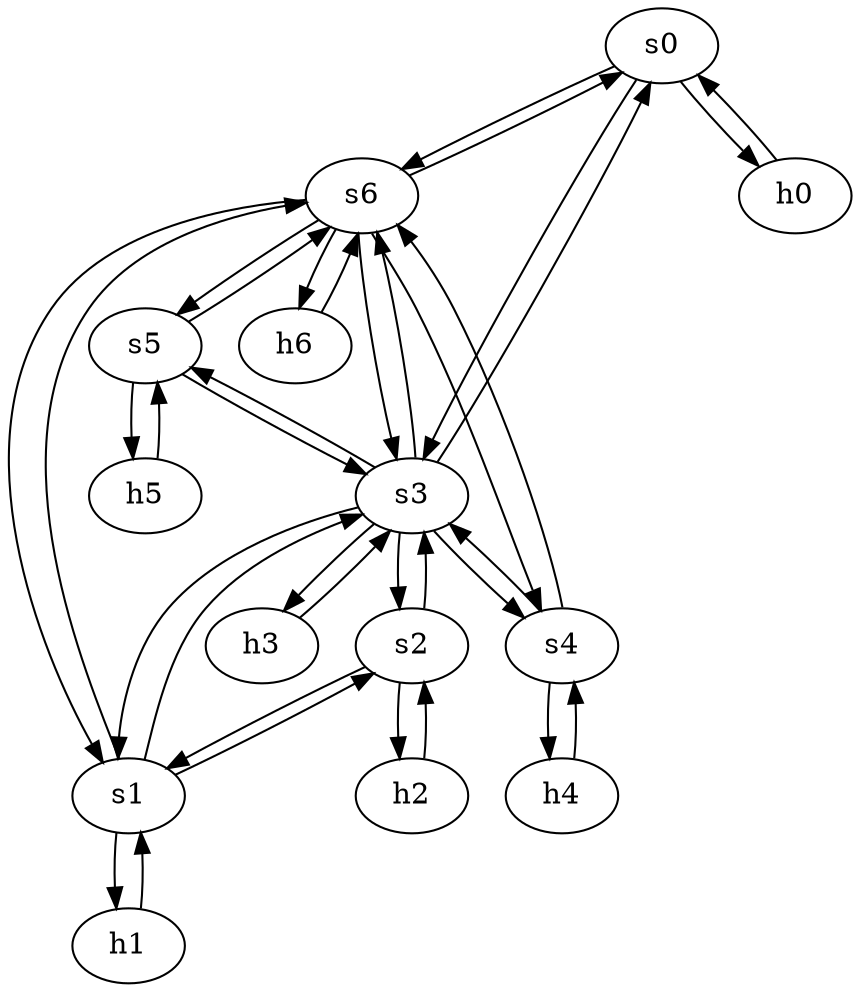 strict digraph Heanet {
	s0	 [id=0,
		type=switch];
	s6	 [id=6,
		type=switch];
	s0 -> s6	 [capacity="1Gbps",
		cost=1,
		dst_port=2,
		src_port=3];
	s3	 [id=3,
		type=switch];
	s0 -> s3	 [capacity="1Gbps",
		cost=1,
		dst_port=2,
		src_port=2];
	h0	 [ip="111.0.0.0",
		mac="00:00:00:00:0:0",
		type=host];
	s0 -> h0	 [capacity="1Gbps",
		cost=1,
		dst_port=1,
		src_port=1];
	h2	 [ip="111.0.2.2",
		mac="00:00:00:00:2:2",
		type=host];
	s2	 [id=2,
		type=switch];
	h2 -> s2	 [capacity="1Gbps",
		cost=1,
		dst_port=1,
		src_port=1];
	s2 -> h2	 [capacity="1Gbps",
		cost=1,
		dst_port=1,
		src_port=1];
	s1	 [id=1,
		type=switch];
	s2 -> s1	 [capacity="1Gbps",
		cost=1,
		dst_port=2,
		src_port=2];
	s2 -> s3	 [capacity="1Gbps",
		cost=1,
		dst_port=4,
		src_port=3];
	h0 -> s0	 [capacity="1Gbps",
		cost=1,
		dst_port=1,
		src_port=1];
	h1	 [ip="111.0.1.1",
		mac="00:00:00:00:1:1",
		type=host];
	h1 -> s1	 [capacity="1Gbps",
		cost=1,
		dst_port=1,
		src_port=1];
	h6	 [ip="111.0.6.6",
		mac="00:00:00:00:6:6",
		type=host];
	h6 -> s6	 [capacity="1Gbps",
		cost=1,
		dst_port=1,
		src_port=1];
	s4	 [id=4,
		type=switch];
	s6 -> s4	 [capacity="1Gbps",
		cost=1,
		dst_port=3,
		src_port=6];
	s5	 [id=5,
		type=switch];
	s6 -> s5	 [capacity="1Gbps",
		cost=1,
		dst_port=4,
		src_port=7];
	s6 -> h6	 [capacity="1Gbps",
		cost=1,
		dst_port=1,
		src_port=1];
	s6 -> s0	 [capacity="1Gbps",
		cost=1,
		dst_port=3,
		src_port=2];
	s6 -> s1	 [capacity="1Gbps",
		cost=1,
		dst_port=4,
		src_port=3];
	s6 -> s3	 [capacity="1Gbps",
		cost=1,
		dst_port=9,
		src_port=5];
	h4	 [ip="111.0.4.4",
		mac="00:00:00:00:4:4",
		type=host];
	h4 -> s4	 [capacity="1Gbps",
		cost=1,
		dst_port=1,
		src_port=1];
	s4 -> h4	 [capacity="1Gbps",
		cost=1,
		dst_port=1,
		src_port=1];
	s4 -> s6	 [capacity="1Gbps",
		cost=1,
		dst_port=6,
		src_port=3];
	s4 -> s3	 [capacity="1Gbps",
		cost=1,
		dst_port=5,
		src_port=2];
	s3 -> s4	 [capacity="1Gbps",
		cost=1,
		dst_port=2,
		src_port=5];
	s3 -> s6	 [capacity="1Gbps",
		cost=1,
		dst_port=5,
		src_port=9];
	h3	 [ip="111.0.3.3",
		mac="00:00:00:00:3:3",
		type=host];
	s3 -> h3	 [capacity="1Gbps",
		cost=1,
		dst_port=1,
		src_port=1];
	s3 -> s5	 [capacity="1Gbps",
		cost=1,
		dst_port=3,
		src_port=7];
	s3 -> s2	 [capacity="1Gbps",
		cost=1,
		dst_port=3,
		src_port=4];
	s3 -> s0	 [capacity="1Gbps",
		cost=1,
		dst_port=2,
		src_port=2];
	s3 -> s1	 [capacity="1Gbps",
		cost=1,
		dst_port=3,
		src_port=3];
	s5 -> s6	 [capacity="1Gbps",
		cost=1,
		dst_port=7,
		src_port=4];
	h5	 [ip="111.0.5.5",
		mac="00:00:00:00:5:5",
		type=host];
	s5 -> h5	 [capacity="1Gbps",
		cost=1,
		dst_port=1,
		src_port=1];
	s5 -> s3	 [capacity="1Gbps",
		cost=1,
		dst_port=7,
		src_port=3];
	h3 -> s3	 [capacity="1Gbps",
		cost=1,
		dst_port=1,
		src_port=1];
	h5 -> s5	 [capacity="1Gbps",
		cost=1,
		dst_port=1,
		src_port=1];
	s1 -> h1	 [capacity="1Gbps",
		cost=1,
		dst_port=1,
		src_port=1];
	s1 -> s6	 [capacity="1Gbps",
		cost=1,
		dst_port=3,
		src_port=4];
	s1 -> s2	 [capacity="1Gbps",
		cost=1,
		dst_port=2,
		src_port=2];
	s1 -> s3	 [capacity="1Gbps",
		cost=1,
		dst_port=3,
		src_port=3];
}
